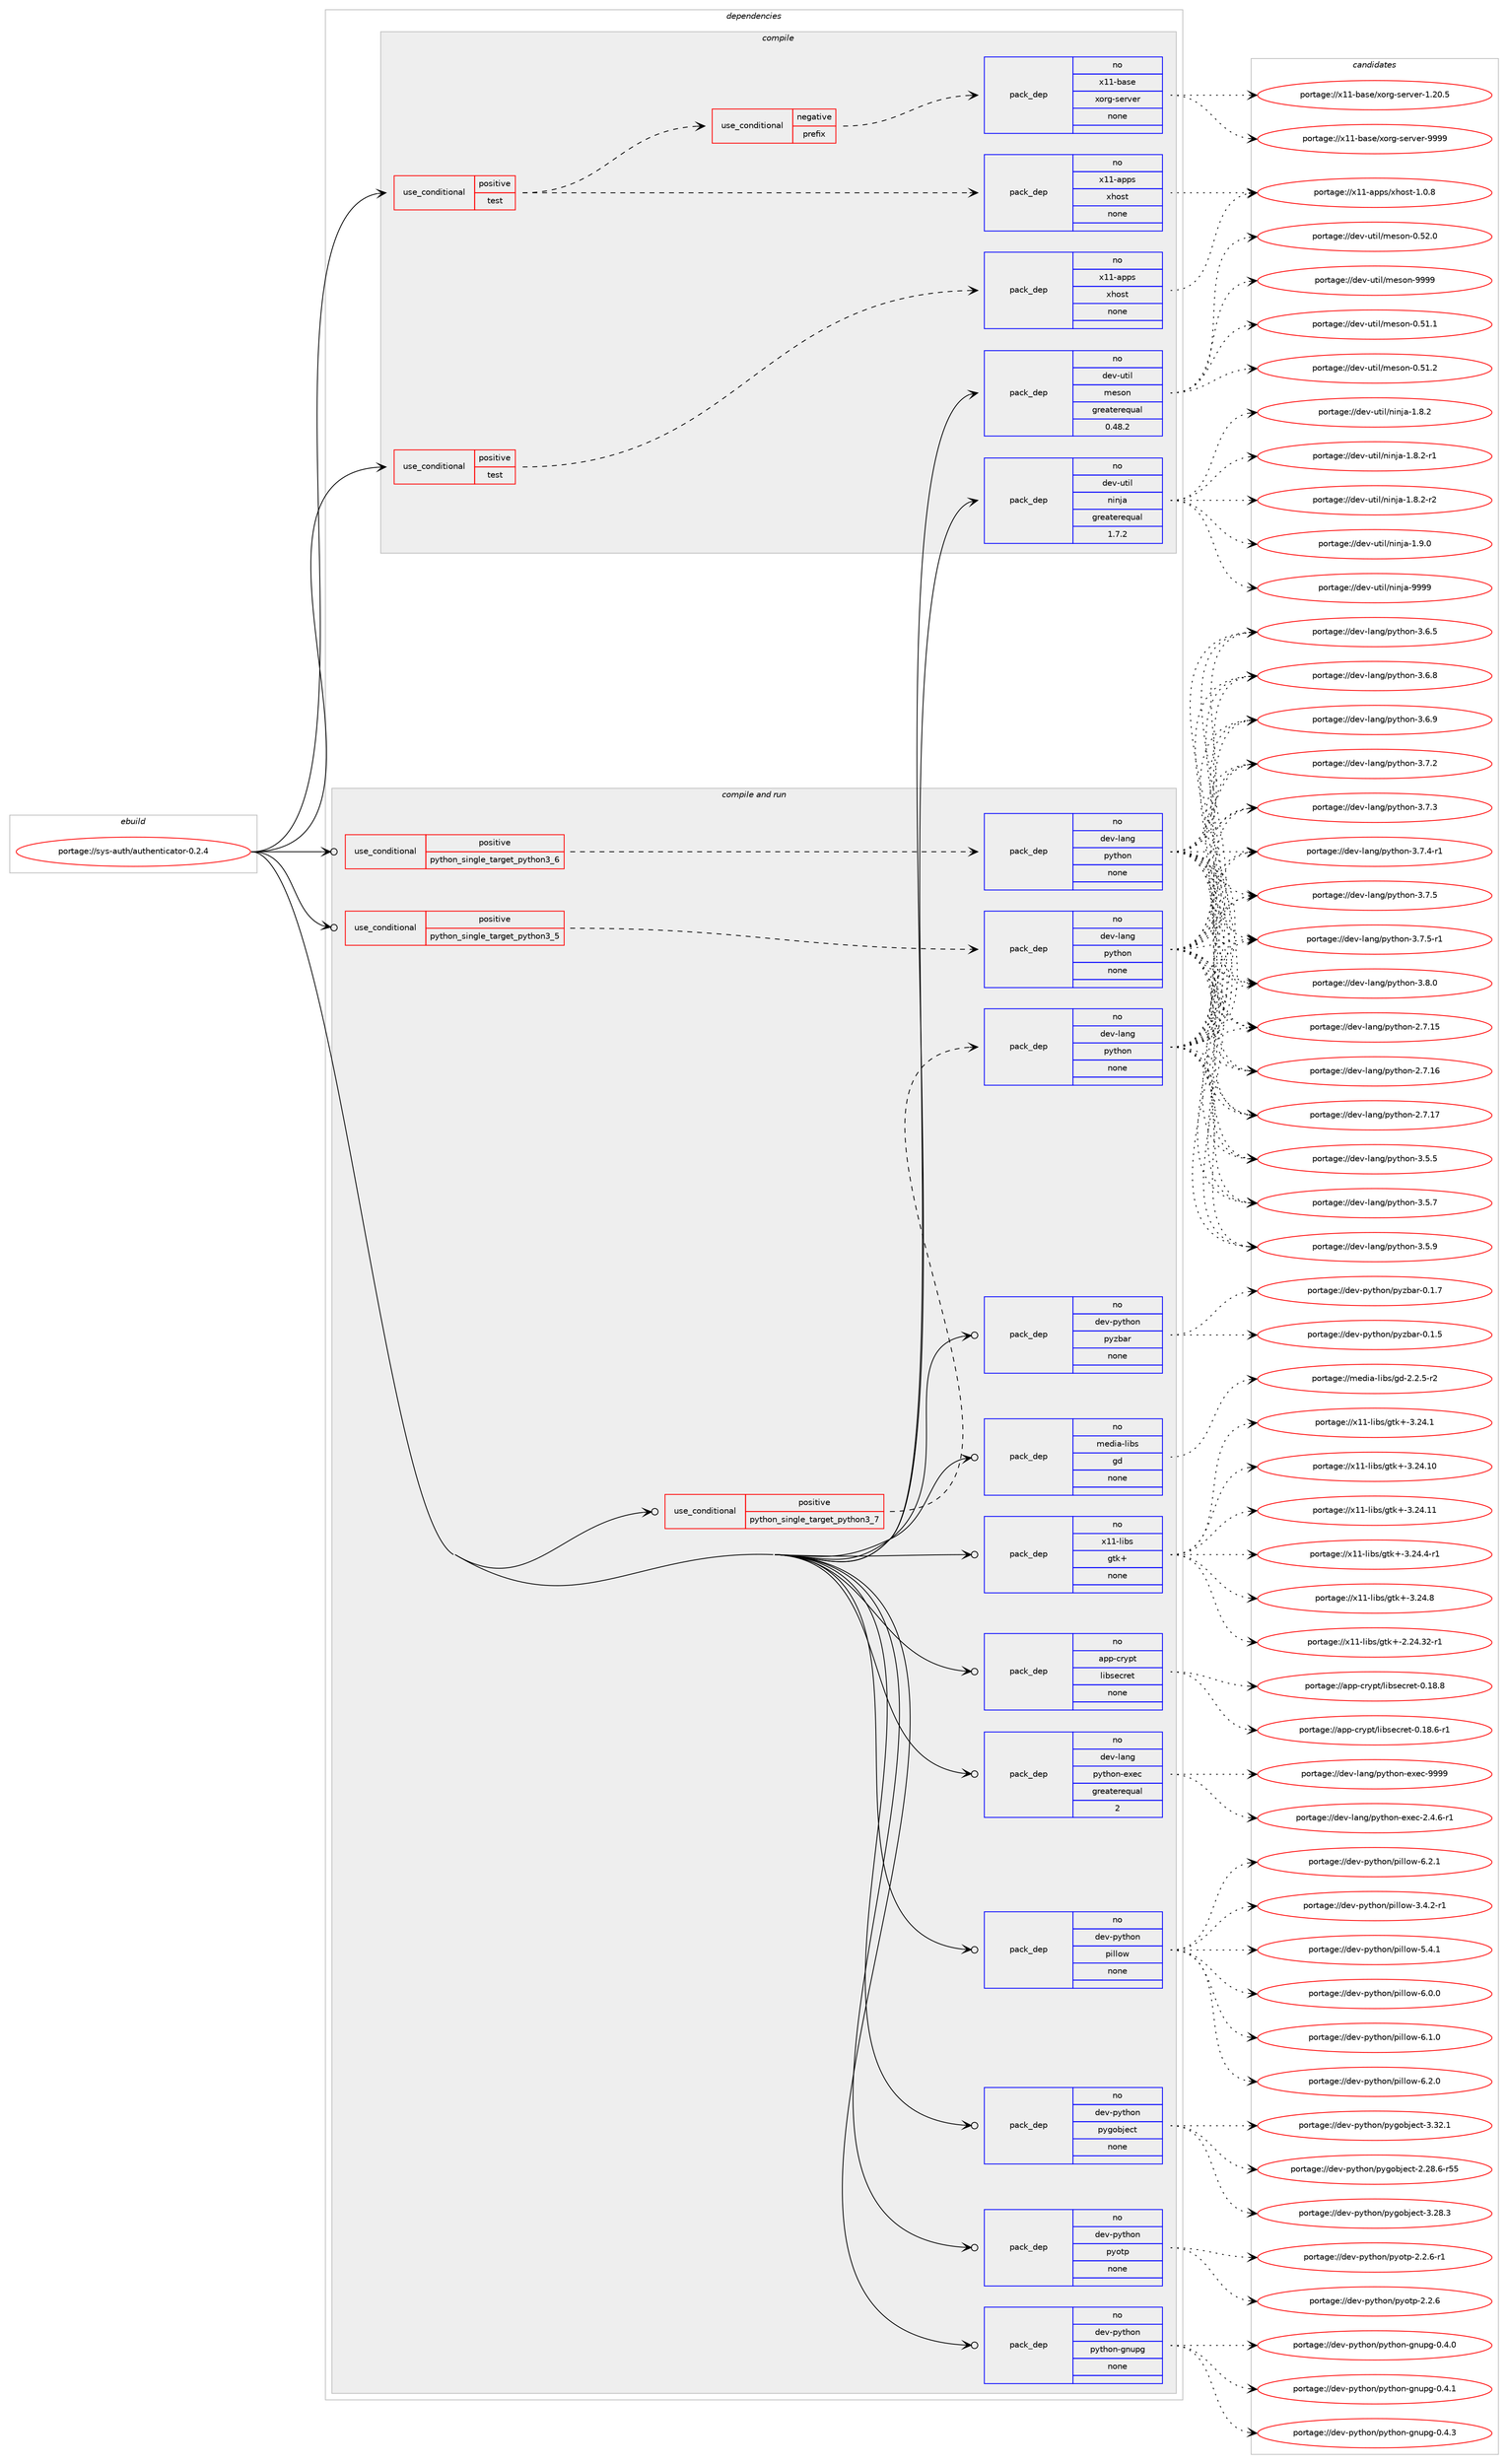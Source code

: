 digraph prolog {

# *************
# Graph options
# *************

newrank=true;
concentrate=true;
compound=true;
graph [rankdir=LR,fontname=Helvetica,fontsize=10,ranksep=1.5];#, ranksep=2.5, nodesep=0.2];
edge  [arrowhead=vee];
node  [fontname=Helvetica,fontsize=10];

# **********
# The ebuild
# **********

subgraph cluster_leftcol {
color=gray;
rank=same;
label=<<i>ebuild</i>>;
id [label="portage://sys-auth/authenticator-0.2.4", color=red, width=4, href="../sys-auth/authenticator-0.2.4.svg"];
}

# ****************
# The dependencies
# ****************

subgraph cluster_midcol {
color=gray;
label=<<i>dependencies</i>>;
subgraph cluster_compile {
fillcolor="#eeeeee";
style=filled;
label=<<i>compile</i>>;
subgraph cond100356 {
dependency412276 [label=<<TABLE BORDER="0" CELLBORDER="1" CELLSPACING="0" CELLPADDING="4"><TR><TD ROWSPAN="3" CELLPADDING="10">use_conditional</TD></TR><TR><TD>positive</TD></TR><TR><TD>test</TD></TR></TABLE>>, shape=none, color=red];
subgraph cond100357 {
dependency412277 [label=<<TABLE BORDER="0" CELLBORDER="1" CELLSPACING="0" CELLPADDING="4"><TR><TD ROWSPAN="3" CELLPADDING="10">use_conditional</TD></TR><TR><TD>negative</TD></TR><TR><TD>prefix</TD></TR></TABLE>>, shape=none, color=red];
subgraph pack305037 {
dependency412278 [label=<<TABLE BORDER="0" CELLBORDER="1" CELLSPACING="0" CELLPADDING="4" WIDTH="220"><TR><TD ROWSPAN="6" CELLPADDING="30">pack_dep</TD></TR><TR><TD WIDTH="110">no</TD></TR><TR><TD>x11-base</TD></TR><TR><TD>xorg-server</TD></TR><TR><TD>none</TD></TR><TR><TD></TD></TR></TABLE>>, shape=none, color=blue];
}
dependency412277:e -> dependency412278:w [weight=20,style="dashed",arrowhead="vee"];
}
dependency412276:e -> dependency412277:w [weight=20,style="dashed",arrowhead="vee"];
subgraph pack305038 {
dependency412279 [label=<<TABLE BORDER="0" CELLBORDER="1" CELLSPACING="0" CELLPADDING="4" WIDTH="220"><TR><TD ROWSPAN="6" CELLPADDING="30">pack_dep</TD></TR><TR><TD WIDTH="110">no</TD></TR><TR><TD>x11-apps</TD></TR><TR><TD>xhost</TD></TR><TR><TD>none</TD></TR><TR><TD></TD></TR></TABLE>>, shape=none, color=blue];
}
dependency412276:e -> dependency412279:w [weight=20,style="dashed",arrowhead="vee"];
}
id:e -> dependency412276:w [weight=20,style="solid",arrowhead="vee"];
subgraph cond100358 {
dependency412280 [label=<<TABLE BORDER="0" CELLBORDER="1" CELLSPACING="0" CELLPADDING="4"><TR><TD ROWSPAN="3" CELLPADDING="10">use_conditional</TD></TR><TR><TD>positive</TD></TR><TR><TD>test</TD></TR></TABLE>>, shape=none, color=red];
subgraph pack305039 {
dependency412281 [label=<<TABLE BORDER="0" CELLBORDER="1" CELLSPACING="0" CELLPADDING="4" WIDTH="220"><TR><TD ROWSPAN="6" CELLPADDING="30">pack_dep</TD></TR><TR><TD WIDTH="110">no</TD></TR><TR><TD>x11-apps</TD></TR><TR><TD>xhost</TD></TR><TR><TD>none</TD></TR><TR><TD></TD></TR></TABLE>>, shape=none, color=blue];
}
dependency412280:e -> dependency412281:w [weight=20,style="dashed",arrowhead="vee"];
}
id:e -> dependency412280:w [weight=20,style="solid",arrowhead="vee"];
subgraph pack305040 {
dependency412282 [label=<<TABLE BORDER="0" CELLBORDER="1" CELLSPACING="0" CELLPADDING="4" WIDTH="220"><TR><TD ROWSPAN="6" CELLPADDING="30">pack_dep</TD></TR><TR><TD WIDTH="110">no</TD></TR><TR><TD>dev-util</TD></TR><TR><TD>meson</TD></TR><TR><TD>greaterequal</TD></TR><TR><TD>0.48.2</TD></TR></TABLE>>, shape=none, color=blue];
}
id:e -> dependency412282:w [weight=20,style="solid",arrowhead="vee"];
subgraph pack305041 {
dependency412283 [label=<<TABLE BORDER="0" CELLBORDER="1" CELLSPACING="0" CELLPADDING="4" WIDTH="220"><TR><TD ROWSPAN="6" CELLPADDING="30">pack_dep</TD></TR><TR><TD WIDTH="110">no</TD></TR><TR><TD>dev-util</TD></TR><TR><TD>ninja</TD></TR><TR><TD>greaterequal</TD></TR><TR><TD>1.7.2</TD></TR></TABLE>>, shape=none, color=blue];
}
id:e -> dependency412283:w [weight=20,style="solid",arrowhead="vee"];
}
subgraph cluster_compileandrun {
fillcolor="#eeeeee";
style=filled;
label=<<i>compile and run</i>>;
subgraph cond100359 {
dependency412284 [label=<<TABLE BORDER="0" CELLBORDER="1" CELLSPACING="0" CELLPADDING="4"><TR><TD ROWSPAN="3" CELLPADDING="10">use_conditional</TD></TR><TR><TD>positive</TD></TR><TR><TD>python_single_target_python3_5</TD></TR></TABLE>>, shape=none, color=red];
subgraph pack305042 {
dependency412285 [label=<<TABLE BORDER="0" CELLBORDER="1" CELLSPACING="0" CELLPADDING="4" WIDTH="220"><TR><TD ROWSPAN="6" CELLPADDING="30">pack_dep</TD></TR><TR><TD WIDTH="110">no</TD></TR><TR><TD>dev-lang</TD></TR><TR><TD>python</TD></TR><TR><TD>none</TD></TR><TR><TD></TD></TR></TABLE>>, shape=none, color=blue];
}
dependency412284:e -> dependency412285:w [weight=20,style="dashed",arrowhead="vee"];
}
id:e -> dependency412284:w [weight=20,style="solid",arrowhead="odotvee"];
subgraph cond100360 {
dependency412286 [label=<<TABLE BORDER="0" CELLBORDER="1" CELLSPACING="0" CELLPADDING="4"><TR><TD ROWSPAN="3" CELLPADDING="10">use_conditional</TD></TR><TR><TD>positive</TD></TR><TR><TD>python_single_target_python3_6</TD></TR></TABLE>>, shape=none, color=red];
subgraph pack305043 {
dependency412287 [label=<<TABLE BORDER="0" CELLBORDER="1" CELLSPACING="0" CELLPADDING="4" WIDTH="220"><TR><TD ROWSPAN="6" CELLPADDING="30">pack_dep</TD></TR><TR><TD WIDTH="110">no</TD></TR><TR><TD>dev-lang</TD></TR><TR><TD>python</TD></TR><TR><TD>none</TD></TR><TR><TD></TD></TR></TABLE>>, shape=none, color=blue];
}
dependency412286:e -> dependency412287:w [weight=20,style="dashed",arrowhead="vee"];
}
id:e -> dependency412286:w [weight=20,style="solid",arrowhead="odotvee"];
subgraph cond100361 {
dependency412288 [label=<<TABLE BORDER="0" CELLBORDER="1" CELLSPACING="0" CELLPADDING="4"><TR><TD ROWSPAN="3" CELLPADDING="10">use_conditional</TD></TR><TR><TD>positive</TD></TR><TR><TD>python_single_target_python3_7</TD></TR></TABLE>>, shape=none, color=red];
subgraph pack305044 {
dependency412289 [label=<<TABLE BORDER="0" CELLBORDER="1" CELLSPACING="0" CELLPADDING="4" WIDTH="220"><TR><TD ROWSPAN="6" CELLPADDING="30">pack_dep</TD></TR><TR><TD WIDTH="110">no</TD></TR><TR><TD>dev-lang</TD></TR><TR><TD>python</TD></TR><TR><TD>none</TD></TR><TR><TD></TD></TR></TABLE>>, shape=none, color=blue];
}
dependency412288:e -> dependency412289:w [weight=20,style="dashed",arrowhead="vee"];
}
id:e -> dependency412288:w [weight=20,style="solid",arrowhead="odotvee"];
subgraph pack305045 {
dependency412290 [label=<<TABLE BORDER="0" CELLBORDER="1" CELLSPACING="0" CELLPADDING="4" WIDTH="220"><TR><TD ROWSPAN="6" CELLPADDING="30">pack_dep</TD></TR><TR><TD WIDTH="110">no</TD></TR><TR><TD>app-crypt</TD></TR><TR><TD>libsecret</TD></TR><TR><TD>none</TD></TR><TR><TD></TD></TR></TABLE>>, shape=none, color=blue];
}
id:e -> dependency412290:w [weight=20,style="solid",arrowhead="odotvee"];
subgraph pack305046 {
dependency412291 [label=<<TABLE BORDER="0" CELLBORDER="1" CELLSPACING="0" CELLPADDING="4" WIDTH="220"><TR><TD ROWSPAN="6" CELLPADDING="30">pack_dep</TD></TR><TR><TD WIDTH="110">no</TD></TR><TR><TD>dev-lang</TD></TR><TR><TD>python-exec</TD></TR><TR><TD>greaterequal</TD></TR><TR><TD>2</TD></TR></TABLE>>, shape=none, color=blue];
}
id:e -> dependency412291:w [weight=20,style="solid",arrowhead="odotvee"];
subgraph pack305047 {
dependency412292 [label=<<TABLE BORDER="0" CELLBORDER="1" CELLSPACING="0" CELLPADDING="4" WIDTH="220"><TR><TD ROWSPAN="6" CELLPADDING="30">pack_dep</TD></TR><TR><TD WIDTH="110">no</TD></TR><TR><TD>dev-python</TD></TR><TR><TD>pillow</TD></TR><TR><TD>none</TD></TR><TR><TD></TD></TR></TABLE>>, shape=none, color=blue];
}
id:e -> dependency412292:w [weight=20,style="solid",arrowhead="odotvee"];
subgraph pack305048 {
dependency412293 [label=<<TABLE BORDER="0" CELLBORDER="1" CELLSPACING="0" CELLPADDING="4" WIDTH="220"><TR><TD ROWSPAN="6" CELLPADDING="30">pack_dep</TD></TR><TR><TD WIDTH="110">no</TD></TR><TR><TD>dev-python</TD></TR><TR><TD>pygobject</TD></TR><TR><TD>none</TD></TR><TR><TD></TD></TR></TABLE>>, shape=none, color=blue];
}
id:e -> dependency412293:w [weight=20,style="solid",arrowhead="odotvee"];
subgraph pack305049 {
dependency412294 [label=<<TABLE BORDER="0" CELLBORDER="1" CELLSPACING="0" CELLPADDING="4" WIDTH="220"><TR><TD ROWSPAN="6" CELLPADDING="30">pack_dep</TD></TR><TR><TD WIDTH="110">no</TD></TR><TR><TD>dev-python</TD></TR><TR><TD>pyotp</TD></TR><TR><TD>none</TD></TR><TR><TD></TD></TR></TABLE>>, shape=none, color=blue];
}
id:e -> dependency412294:w [weight=20,style="solid",arrowhead="odotvee"];
subgraph pack305050 {
dependency412295 [label=<<TABLE BORDER="0" CELLBORDER="1" CELLSPACING="0" CELLPADDING="4" WIDTH="220"><TR><TD ROWSPAN="6" CELLPADDING="30">pack_dep</TD></TR><TR><TD WIDTH="110">no</TD></TR><TR><TD>dev-python</TD></TR><TR><TD>python-gnupg</TD></TR><TR><TD>none</TD></TR><TR><TD></TD></TR></TABLE>>, shape=none, color=blue];
}
id:e -> dependency412295:w [weight=20,style="solid",arrowhead="odotvee"];
subgraph pack305051 {
dependency412296 [label=<<TABLE BORDER="0" CELLBORDER="1" CELLSPACING="0" CELLPADDING="4" WIDTH="220"><TR><TD ROWSPAN="6" CELLPADDING="30">pack_dep</TD></TR><TR><TD WIDTH="110">no</TD></TR><TR><TD>dev-python</TD></TR><TR><TD>pyzbar</TD></TR><TR><TD>none</TD></TR><TR><TD></TD></TR></TABLE>>, shape=none, color=blue];
}
id:e -> dependency412296:w [weight=20,style="solid",arrowhead="odotvee"];
subgraph pack305052 {
dependency412297 [label=<<TABLE BORDER="0" CELLBORDER="1" CELLSPACING="0" CELLPADDING="4" WIDTH="220"><TR><TD ROWSPAN="6" CELLPADDING="30">pack_dep</TD></TR><TR><TD WIDTH="110">no</TD></TR><TR><TD>media-libs</TD></TR><TR><TD>gd</TD></TR><TR><TD>none</TD></TR><TR><TD></TD></TR></TABLE>>, shape=none, color=blue];
}
id:e -> dependency412297:w [weight=20,style="solid",arrowhead="odotvee"];
subgraph pack305053 {
dependency412298 [label=<<TABLE BORDER="0" CELLBORDER="1" CELLSPACING="0" CELLPADDING="4" WIDTH="220"><TR><TD ROWSPAN="6" CELLPADDING="30">pack_dep</TD></TR><TR><TD WIDTH="110">no</TD></TR><TR><TD>x11-libs</TD></TR><TR><TD>gtk+</TD></TR><TR><TD>none</TD></TR><TR><TD></TD></TR></TABLE>>, shape=none, color=blue];
}
id:e -> dependency412298:w [weight=20,style="solid",arrowhead="odotvee"];
}
subgraph cluster_run {
fillcolor="#eeeeee";
style=filled;
label=<<i>run</i>>;
}
}

# **************
# The candidates
# **************

subgraph cluster_choices {
rank=same;
color=gray;
label=<<i>candidates</i>>;

subgraph choice305037 {
color=black;
nodesep=1;
choiceportage1204949459897115101471201111141034511510111411810111445494650484653 [label="portage://x11-base/xorg-server-1.20.5", color=red, width=4,href="../x11-base/xorg-server-1.20.5.svg"];
choiceportage120494945989711510147120111114103451151011141181011144557575757 [label="portage://x11-base/xorg-server-9999", color=red, width=4,href="../x11-base/xorg-server-9999.svg"];
dependency412278:e -> choiceportage1204949459897115101471201111141034511510111411810111445494650484653:w [style=dotted,weight="100"];
dependency412278:e -> choiceportage120494945989711510147120111114103451151011141181011144557575757:w [style=dotted,weight="100"];
}
subgraph choice305038 {
color=black;
nodesep=1;
choiceportage1204949459711211211547120104111115116454946484656 [label="portage://x11-apps/xhost-1.0.8", color=red, width=4,href="../x11-apps/xhost-1.0.8.svg"];
dependency412279:e -> choiceportage1204949459711211211547120104111115116454946484656:w [style=dotted,weight="100"];
}
subgraph choice305039 {
color=black;
nodesep=1;
choiceportage1204949459711211211547120104111115116454946484656 [label="portage://x11-apps/xhost-1.0.8", color=red, width=4,href="../x11-apps/xhost-1.0.8.svg"];
dependency412281:e -> choiceportage1204949459711211211547120104111115116454946484656:w [style=dotted,weight="100"];
}
subgraph choice305040 {
color=black;
nodesep=1;
choiceportage100101118451171161051084710910111511111045484653494649 [label="portage://dev-util/meson-0.51.1", color=red, width=4,href="../dev-util/meson-0.51.1.svg"];
choiceportage100101118451171161051084710910111511111045484653494650 [label="portage://dev-util/meson-0.51.2", color=red, width=4,href="../dev-util/meson-0.51.2.svg"];
choiceportage100101118451171161051084710910111511111045484653504648 [label="portage://dev-util/meson-0.52.0", color=red, width=4,href="../dev-util/meson-0.52.0.svg"];
choiceportage10010111845117116105108471091011151111104557575757 [label="portage://dev-util/meson-9999", color=red, width=4,href="../dev-util/meson-9999.svg"];
dependency412282:e -> choiceportage100101118451171161051084710910111511111045484653494649:w [style=dotted,weight="100"];
dependency412282:e -> choiceportage100101118451171161051084710910111511111045484653494650:w [style=dotted,weight="100"];
dependency412282:e -> choiceportage100101118451171161051084710910111511111045484653504648:w [style=dotted,weight="100"];
dependency412282:e -> choiceportage10010111845117116105108471091011151111104557575757:w [style=dotted,weight="100"];
}
subgraph choice305041 {
color=black;
nodesep=1;
choiceportage100101118451171161051084711010511010697454946564650 [label="portage://dev-util/ninja-1.8.2", color=red, width=4,href="../dev-util/ninja-1.8.2.svg"];
choiceportage1001011184511711610510847110105110106974549465646504511449 [label="portage://dev-util/ninja-1.8.2-r1", color=red, width=4,href="../dev-util/ninja-1.8.2-r1.svg"];
choiceportage1001011184511711610510847110105110106974549465646504511450 [label="portage://dev-util/ninja-1.8.2-r2", color=red, width=4,href="../dev-util/ninja-1.8.2-r2.svg"];
choiceportage100101118451171161051084711010511010697454946574648 [label="portage://dev-util/ninja-1.9.0", color=red, width=4,href="../dev-util/ninja-1.9.0.svg"];
choiceportage1001011184511711610510847110105110106974557575757 [label="portage://dev-util/ninja-9999", color=red, width=4,href="../dev-util/ninja-9999.svg"];
dependency412283:e -> choiceportage100101118451171161051084711010511010697454946564650:w [style=dotted,weight="100"];
dependency412283:e -> choiceportage1001011184511711610510847110105110106974549465646504511449:w [style=dotted,weight="100"];
dependency412283:e -> choiceportage1001011184511711610510847110105110106974549465646504511450:w [style=dotted,weight="100"];
dependency412283:e -> choiceportage100101118451171161051084711010511010697454946574648:w [style=dotted,weight="100"];
dependency412283:e -> choiceportage1001011184511711610510847110105110106974557575757:w [style=dotted,weight="100"];
}
subgraph choice305042 {
color=black;
nodesep=1;
choiceportage10010111845108971101034711212111610411111045504655464953 [label="portage://dev-lang/python-2.7.15", color=red, width=4,href="../dev-lang/python-2.7.15.svg"];
choiceportage10010111845108971101034711212111610411111045504655464954 [label="portage://dev-lang/python-2.7.16", color=red, width=4,href="../dev-lang/python-2.7.16.svg"];
choiceportage10010111845108971101034711212111610411111045504655464955 [label="portage://dev-lang/python-2.7.17", color=red, width=4,href="../dev-lang/python-2.7.17.svg"];
choiceportage100101118451089711010347112121116104111110455146534653 [label="portage://dev-lang/python-3.5.5", color=red, width=4,href="../dev-lang/python-3.5.5.svg"];
choiceportage100101118451089711010347112121116104111110455146534655 [label="portage://dev-lang/python-3.5.7", color=red, width=4,href="../dev-lang/python-3.5.7.svg"];
choiceportage100101118451089711010347112121116104111110455146534657 [label="portage://dev-lang/python-3.5.9", color=red, width=4,href="../dev-lang/python-3.5.9.svg"];
choiceportage100101118451089711010347112121116104111110455146544653 [label="portage://dev-lang/python-3.6.5", color=red, width=4,href="../dev-lang/python-3.6.5.svg"];
choiceportage100101118451089711010347112121116104111110455146544656 [label="portage://dev-lang/python-3.6.8", color=red, width=4,href="../dev-lang/python-3.6.8.svg"];
choiceportage100101118451089711010347112121116104111110455146544657 [label="portage://dev-lang/python-3.6.9", color=red, width=4,href="../dev-lang/python-3.6.9.svg"];
choiceportage100101118451089711010347112121116104111110455146554650 [label="portage://dev-lang/python-3.7.2", color=red, width=4,href="../dev-lang/python-3.7.2.svg"];
choiceportage100101118451089711010347112121116104111110455146554651 [label="portage://dev-lang/python-3.7.3", color=red, width=4,href="../dev-lang/python-3.7.3.svg"];
choiceportage1001011184510897110103471121211161041111104551465546524511449 [label="portage://dev-lang/python-3.7.4-r1", color=red, width=4,href="../dev-lang/python-3.7.4-r1.svg"];
choiceportage100101118451089711010347112121116104111110455146554653 [label="portage://dev-lang/python-3.7.5", color=red, width=4,href="../dev-lang/python-3.7.5.svg"];
choiceportage1001011184510897110103471121211161041111104551465546534511449 [label="portage://dev-lang/python-3.7.5-r1", color=red, width=4,href="../dev-lang/python-3.7.5-r1.svg"];
choiceportage100101118451089711010347112121116104111110455146564648 [label="portage://dev-lang/python-3.8.0", color=red, width=4,href="../dev-lang/python-3.8.0.svg"];
dependency412285:e -> choiceportage10010111845108971101034711212111610411111045504655464953:w [style=dotted,weight="100"];
dependency412285:e -> choiceportage10010111845108971101034711212111610411111045504655464954:w [style=dotted,weight="100"];
dependency412285:e -> choiceportage10010111845108971101034711212111610411111045504655464955:w [style=dotted,weight="100"];
dependency412285:e -> choiceportage100101118451089711010347112121116104111110455146534653:w [style=dotted,weight="100"];
dependency412285:e -> choiceportage100101118451089711010347112121116104111110455146534655:w [style=dotted,weight="100"];
dependency412285:e -> choiceportage100101118451089711010347112121116104111110455146534657:w [style=dotted,weight="100"];
dependency412285:e -> choiceportage100101118451089711010347112121116104111110455146544653:w [style=dotted,weight="100"];
dependency412285:e -> choiceportage100101118451089711010347112121116104111110455146544656:w [style=dotted,weight="100"];
dependency412285:e -> choiceportage100101118451089711010347112121116104111110455146544657:w [style=dotted,weight="100"];
dependency412285:e -> choiceportage100101118451089711010347112121116104111110455146554650:w [style=dotted,weight="100"];
dependency412285:e -> choiceportage100101118451089711010347112121116104111110455146554651:w [style=dotted,weight="100"];
dependency412285:e -> choiceportage1001011184510897110103471121211161041111104551465546524511449:w [style=dotted,weight="100"];
dependency412285:e -> choiceportage100101118451089711010347112121116104111110455146554653:w [style=dotted,weight="100"];
dependency412285:e -> choiceportage1001011184510897110103471121211161041111104551465546534511449:w [style=dotted,weight="100"];
dependency412285:e -> choiceportage100101118451089711010347112121116104111110455146564648:w [style=dotted,weight="100"];
}
subgraph choice305043 {
color=black;
nodesep=1;
choiceportage10010111845108971101034711212111610411111045504655464953 [label="portage://dev-lang/python-2.7.15", color=red, width=4,href="../dev-lang/python-2.7.15.svg"];
choiceportage10010111845108971101034711212111610411111045504655464954 [label="portage://dev-lang/python-2.7.16", color=red, width=4,href="../dev-lang/python-2.7.16.svg"];
choiceportage10010111845108971101034711212111610411111045504655464955 [label="portage://dev-lang/python-2.7.17", color=red, width=4,href="../dev-lang/python-2.7.17.svg"];
choiceportage100101118451089711010347112121116104111110455146534653 [label="portage://dev-lang/python-3.5.5", color=red, width=4,href="../dev-lang/python-3.5.5.svg"];
choiceportage100101118451089711010347112121116104111110455146534655 [label="portage://dev-lang/python-3.5.7", color=red, width=4,href="../dev-lang/python-3.5.7.svg"];
choiceportage100101118451089711010347112121116104111110455146534657 [label="portage://dev-lang/python-3.5.9", color=red, width=4,href="../dev-lang/python-3.5.9.svg"];
choiceportage100101118451089711010347112121116104111110455146544653 [label="portage://dev-lang/python-3.6.5", color=red, width=4,href="../dev-lang/python-3.6.5.svg"];
choiceportage100101118451089711010347112121116104111110455146544656 [label="portage://dev-lang/python-3.6.8", color=red, width=4,href="../dev-lang/python-3.6.8.svg"];
choiceportage100101118451089711010347112121116104111110455146544657 [label="portage://dev-lang/python-3.6.9", color=red, width=4,href="../dev-lang/python-3.6.9.svg"];
choiceportage100101118451089711010347112121116104111110455146554650 [label="portage://dev-lang/python-3.7.2", color=red, width=4,href="../dev-lang/python-3.7.2.svg"];
choiceportage100101118451089711010347112121116104111110455146554651 [label="portage://dev-lang/python-3.7.3", color=red, width=4,href="../dev-lang/python-3.7.3.svg"];
choiceportage1001011184510897110103471121211161041111104551465546524511449 [label="portage://dev-lang/python-3.7.4-r1", color=red, width=4,href="../dev-lang/python-3.7.4-r1.svg"];
choiceportage100101118451089711010347112121116104111110455146554653 [label="portage://dev-lang/python-3.7.5", color=red, width=4,href="../dev-lang/python-3.7.5.svg"];
choiceportage1001011184510897110103471121211161041111104551465546534511449 [label="portage://dev-lang/python-3.7.5-r1", color=red, width=4,href="../dev-lang/python-3.7.5-r1.svg"];
choiceportage100101118451089711010347112121116104111110455146564648 [label="portage://dev-lang/python-3.8.0", color=red, width=4,href="../dev-lang/python-3.8.0.svg"];
dependency412287:e -> choiceportage10010111845108971101034711212111610411111045504655464953:w [style=dotted,weight="100"];
dependency412287:e -> choiceportage10010111845108971101034711212111610411111045504655464954:w [style=dotted,weight="100"];
dependency412287:e -> choiceportage10010111845108971101034711212111610411111045504655464955:w [style=dotted,weight="100"];
dependency412287:e -> choiceportage100101118451089711010347112121116104111110455146534653:w [style=dotted,weight="100"];
dependency412287:e -> choiceportage100101118451089711010347112121116104111110455146534655:w [style=dotted,weight="100"];
dependency412287:e -> choiceportage100101118451089711010347112121116104111110455146534657:w [style=dotted,weight="100"];
dependency412287:e -> choiceportage100101118451089711010347112121116104111110455146544653:w [style=dotted,weight="100"];
dependency412287:e -> choiceportage100101118451089711010347112121116104111110455146544656:w [style=dotted,weight="100"];
dependency412287:e -> choiceportage100101118451089711010347112121116104111110455146544657:w [style=dotted,weight="100"];
dependency412287:e -> choiceportage100101118451089711010347112121116104111110455146554650:w [style=dotted,weight="100"];
dependency412287:e -> choiceportage100101118451089711010347112121116104111110455146554651:w [style=dotted,weight="100"];
dependency412287:e -> choiceportage1001011184510897110103471121211161041111104551465546524511449:w [style=dotted,weight="100"];
dependency412287:e -> choiceportage100101118451089711010347112121116104111110455146554653:w [style=dotted,weight="100"];
dependency412287:e -> choiceportage1001011184510897110103471121211161041111104551465546534511449:w [style=dotted,weight="100"];
dependency412287:e -> choiceportage100101118451089711010347112121116104111110455146564648:w [style=dotted,weight="100"];
}
subgraph choice305044 {
color=black;
nodesep=1;
choiceportage10010111845108971101034711212111610411111045504655464953 [label="portage://dev-lang/python-2.7.15", color=red, width=4,href="../dev-lang/python-2.7.15.svg"];
choiceportage10010111845108971101034711212111610411111045504655464954 [label="portage://dev-lang/python-2.7.16", color=red, width=4,href="../dev-lang/python-2.7.16.svg"];
choiceportage10010111845108971101034711212111610411111045504655464955 [label="portage://dev-lang/python-2.7.17", color=red, width=4,href="../dev-lang/python-2.7.17.svg"];
choiceportage100101118451089711010347112121116104111110455146534653 [label="portage://dev-lang/python-3.5.5", color=red, width=4,href="../dev-lang/python-3.5.5.svg"];
choiceportage100101118451089711010347112121116104111110455146534655 [label="portage://dev-lang/python-3.5.7", color=red, width=4,href="../dev-lang/python-3.5.7.svg"];
choiceportage100101118451089711010347112121116104111110455146534657 [label="portage://dev-lang/python-3.5.9", color=red, width=4,href="../dev-lang/python-3.5.9.svg"];
choiceportage100101118451089711010347112121116104111110455146544653 [label="portage://dev-lang/python-3.6.5", color=red, width=4,href="../dev-lang/python-3.6.5.svg"];
choiceportage100101118451089711010347112121116104111110455146544656 [label="portage://dev-lang/python-3.6.8", color=red, width=4,href="../dev-lang/python-3.6.8.svg"];
choiceportage100101118451089711010347112121116104111110455146544657 [label="portage://dev-lang/python-3.6.9", color=red, width=4,href="../dev-lang/python-3.6.9.svg"];
choiceportage100101118451089711010347112121116104111110455146554650 [label="portage://dev-lang/python-3.7.2", color=red, width=4,href="../dev-lang/python-3.7.2.svg"];
choiceportage100101118451089711010347112121116104111110455146554651 [label="portage://dev-lang/python-3.7.3", color=red, width=4,href="../dev-lang/python-3.7.3.svg"];
choiceportage1001011184510897110103471121211161041111104551465546524511449 [label="portage://dev-lang/python-3.7.4-r1", color=red, width=4,href="../dev-lang/python-3.7.4-r1.svg"];
choiceportage100101118451089711010347112121116104111110455146554653 [label="portage://dev-lang/python-3.7.5", color=red, width=4,href="../dev-lang/python-3.7.5.svg"];
choiceportage1001011184510897110103471121211161041111104551465546534511449 [label="portage://dev-lang/python-3.7.5-r1", color=red, width=4,href="../dev-lang/python-3.7.5-r1.svg"];
choiceportage100101118451089711010347112121116104111110455146564648 [label="portage://dev-lang/python-3.8.0", color=red, width=4,href="../dev-lang/python-3.8.0.svg"];
dependency412289:e -> choiceportage10010111845108971101034711212111610411111045504655464953:w [style=dotted,weight="100"];
dependency412289:e -> choiceportage10010111845108971101034711212111610411111045504655464954:w [style=dotted,weight="100"];
dependency412289:e -> choiceportage10010111845108971101034711212111610411111045504655464955:w [style=dotted,weight="100"];
dependency412289:e -> choiceportage100101118451089711010347112121116104111110455146534653:w [style=dotted,weight="100"];
dependency412289:e -> choiceportage100101118451089711010347112121116104111110455146534655:w [style=dotted,weight="100"];
dependency412289:e -> choiceportage100101118451089711010347112121116104111110455146534657:w [style=dotted,weight="100"];
dependency412289:e -> choiceportage100101118451089711010347112121116104111110455146544653:w [style=dotted,weight="100"];
dependency412289:e -> choiceportage100101118451089711010347112121116104111110455146544656:w [style=dotted,weight="100"];
dependency412289:e -> choiceportage100101118451089711010347112121116104111110455146544657:w [style=dotted,weight="100"];
dependency412289:e -> choiceportage100101118451089711010347112121116104111110455146554650:w [style=dotted,weight="100"];
dependency412289:e -> choiceportage100101118451089711010347112121116104111110455146554651:w [style=dotted,weight="100"];
dependency412289:e -> choiceportage1001011184510897110103471121211161041111104551465546524511449:w [style=dotted,weight="100"];
dependency412289:e -> choiceportage100101118451089711010347112121116104111110455146554653:w [style=dotted,weight="100"];
dependency412289:e -> choiceportage1001011184510897110103471121211161041111104551465546534511449:w [style=dotted,weight="100"];
dependency412289:e -> choiceportage100101118451089711010347112121116104111110455146564648:w [style=dotted,weight="100"];
}
subgraph choice305045 {
color=black;
nodesep=1;
choiceportage971121124599114121112116471081059811510199114101116454846495646544511449 [label="portage://app-crypt/libsecret-0.18.6-r1", color=red, width=4,href="../app-crypt/libsecret-0.18.6-r1.svg"];
choiceportage97112112459911412111211647108105981151019911410111645484649564656 [label="portage://app-crypt/libsecret-0.18.8", color=red, width=4,href="../app-crypt/libsecret-0.18.8.svg"];
dependency412290:e -> choiceportage971121124599114121112116471081059811510199114101116454846495646544511449:w [style=dotted,weight="100"];
dependency412290:e -> choiceportage97112112459911412111211647108105981151019911410111645484649564656:w [style=dotted,weight="100"];
}
subgraph choice305046 {
color=black;
nodesep=1;
choiceportage10010111845108971101034711212111610411111045101120101994550465246544511449 [label="portage://dev-lang/python-exec-2.4.6-r1", color=red, width=4,href="../dev-lang/python-exec-2.4.6-r1.svg"];
choiceportage10010111845108971101034711212111610411111045101120101994557575757 [label="portage://dev-lang/python-exec-9999", color=red, width=4,href="../dev-lang/python-exec-9999.svg"];
dependency412291:e -> choiceportage10010111845108971101034711212111610411111045101120101994550465246544511449:w [style=dotted,weight="100"];
dependency412291:e -> choiceportage10010111845108971101034711212111610411111045101120101994557575757:w [style=dotted,weight="100"];
}
subgraph choice305047 {
color=black;
nodesep=1;
choiceportage10010111845112121116104111110471121051081081111194551465246504511449 [label="portage://dev-python/pillow-3.4.2-r1", color=red, width=4,href="../dev-python/pillow-3.4.2-r1.svg"];
choiceportage1001011184511212111610411111047112105108108111119455346524649 [label="portage://dev-python/pillow-5.4.1", color=red, width=4,href="../dev-python/pillow-5.4.1.svg"];
choiceportage1001011184511212111610411111047112105108108111119455446484648 [label="portage://dev-python/pillow-6.0.0", color=red, width=4,href="../dev-python/pillow-6.0.0.svg"];
choiceportage1001011184511212111610411111047112105108108111119455446494648 [label="portage://dev-python/pillow-6.1.0", color=red, width=4,href="../dev-python/pillow-6.1.0.svg"];
choiceportage1001011184511212111610411111047112105108108111119455446504648 [label="portage://dev-python/pillow-6.2.0", color=red, width=4,href="../dev-python/pillow-6.2.0.svg"];
choiceportage1001011184511212111610411111047112105108108111119455446504649 [label="portage://dev-python/pillow-6.2.1", color=red, width=4,href="../dev-python/pillow-6.2.1.svg"];
dependency412292:e -> choiceportage10010111845112121116104111110471121051081081111194551465246504511449:w [style=dotted,weight="100"];
dependency412292:e -> choiceportage1001011184511212111610411111047112105108108111119455346524649:w [style=dotted,weight="100"];
dependency412292:e -> choiceportage1001011184511212111610411111047112105108108111119455446484648:w [style=dotted,weight="100"];
dependency412292:e -> choiceportage1001011184511212111610411111047112105108108111119455446494648:w [style=dotted,weight="100"];
dependency412292:e -> choiceportage1001011184511212111610411111047112105108108111119455446504648:w [style=dotted,weight="100"];
dependency412292:e -> choiceportage1001011184511212111610411111047112105108108111119455446504649:w [style=dotted,weight="100"];
}
subgraph choice305048 {
color=black;
nodesep=1;
choiceportage1001011184511212111610411111047112121103111981061019911645504650564654451145353 [label="portage://dev-python/pygobject-2.28.6-r55", color=red, width=4,href="../dev-python/pygobject-2.28.6-r55.svg"];
choiceportage1001011184511212111610411111047112121103111981061019911645514650564651 [label="portage://dev-python/pygobject-3.28.3", color=red, width=4,href="../dev-python/pygobject-3.28.3.svg"];
choiceportage1001011184511212111610411111047112121103111981061019911645514651504649 [label="portage://dev-python/pygobject-3.32.1", color=red, width=4,href="../dev-python/pygobject-3.32.1.svg"];
dependency412293:e -> choiceportage1001011184511212111610411111047112121103111981061019911645504650564654451145353:w [style=dotted,weight="100"];
dependency412293:e -> choiceportage1001011184511212111610411111047112121103111981061019911645514650564651:w [style=dotted,weight="100"];
dependency412293:e -> choiceportage1001011184511212111610411111047112121103111981061019911645514651504649:w [style=dotted,weight="100"];
}
subgraph choice305049 {
color=black;
nodesep=1;
choiceportage1001011184511212111610411111047112121111116112455046504654 [label="portage://dev-python/pyotp-2.2.6", color=red, width=4,href="../dev-python/pyotp-2.2.6.svg"];
choiceportage10010111845112121116104111110471121211111161124550465046544511449 [label="portage://dev-python/pyotp-2.2.6-r1", color=red, width=4,href="../dev-python/pyotp-2.2.6-r1.svg"];
dependency412294:e -> choiceportage1001011184511212111610411111047112121111116112455046504654:w [style=dotted,weight="100"];
dependency412294:e -> choiceportage10010111845112121116104111110471121211111161124550465046544511449:w [style=dotted,weight="100"];
}
subgraph choice305050 {
color=black;
nodesep=1;
choiceportage100101118451121211161041111104711212111610411111045103110117112103454846524648 [label="portage://dev-python/python-gnupg-0.4.0", color=red, width=4,href="../dev-python/python-gnupg-0.4.0.svg"];
choiceportage100101118451121211161041111104711212111610411111045103110117112103454846524649 [label="portage://dev-python/python-gnupg-0.4.1", color=red, width=4,href="../dev-python/python-gnupg-0.4.1.svg"];
choiceportage100101118451121211161041111104711212111610411111045103110117112103454846524651 [label="portage://dev-python/python-gnupg-0.4.3", color=red, width=4,href="../dev-python/python-gnupg-0.4.3.svg"];
dependency412295:e -> choiceportage100101118451121211161041111104711212111610411111045103110117112103454846524648:w [style=dotted,weight="100"];
dependency412295:e -> choiceportage100101118451121211161041111104711212111610411111045103110117112103454846524649:w [style=dotted,weight="100"];
dependency412295:e -> choiceportage100101118451121211161041111104711212111610411111045103110117112103454846524651:w [style=dotted,weight="100"];
}
subgraph choice305051 {
color=black;
nodesep=1;
choiceportage10010111845112121116104111110471121211229897114454846494653 [label="portage://dev-python/pyzbar-0.1.5", color=red, width=4,href="../dev-python/pyzbar-0.1.5.svg"];
choiceportage10010111845112121116104111110471121211229897114454846494655 [label="portage://dev-python/pyzbar-0.1.7", color=red, width=4,href="../dev-python/pyzbar-0.1.7.svg"];
dependency412296:e -> choiceportage10010111845112121116104111110471121211229897114454846494653:w [style=dotted,weight="100"];
dependency412296:e -> choiceportage10010111845112121116104111110471121211229897114454846494655:w [style=dotted,weight="100"];
}
subgraph choice305052 {
color=black;
nodesep=1;
choiceportage109101100105974510810598115471031004550465046534511450 [label="portage://media-libs/gd-2.2.5-r2", color=red, width=4,href="../media-libs/gd-2.2.5-r2.svg"];
dependency412297:e -> choiceportage109101100105974510810598115471031004550465046534511450:w [style=dotted,weight="100"];
}
subgraph choice305053 {
color=black;
nodesep=1;
choiceportage12049494510810598115471031161074345504650524651504511449 [label="portage://x11-libs/gtk+-2.24.32-r1", color=red, width=4,href="../x11-libs/gtk+-2.24.32-r1.svg"];
choiceportage12049494510810598115471031161074345514650524649 [label="portage://x11-libs/gtk+-3.24.1", color=red, width=4,href="../x11-libs/gtk+-3.24.1.svg"];
choiceportage1204949451081059811547103116107434551465052464948 [label="portage://x11-libs/gtk+-3.24.10", color=red, width=4,href="../x11-libs/gtk+-3.24.10.svg"];
choiceportage1204949451081059811547103116107434551465052464949 [label="portage://x11-libs/gtk+-3.24.11", color=red, width=4,href="../x11-libs/gtk+-3.24.11.svg"];
choiceportage120494945108105981154710311610743455146505246524511449 [label="portage://x11-libs/gtk+-3.24.4-r1", color=red, width=4,href="../x11-libs/gtk+-3.24.4-r1.svg"];
choiceportage12049494510810598115471031161074345514650524656 [label="portage://x11-libs/gtk+-3.24.8", color=red, width=4,href="../x11-libs/gtk+-3.24.8.svg"];
dependency412298:e -> choiceportage12049494510810598115471031161074345504650524651504511449:w [style=dotted,weight="100"];
dependency412298:e -> choiceportage12049494510810598115471031161074345514650524649:w [style=dotted,weight="100"];
dependency412298:e -> choiceportage1204949451081059811547103116107434551465052464948:w [style=dotted,weight="100"];
dependency412298:e -> choiceportage1204949451081059811547103116107434551465052464949:w [style=dotted,weight="100"];
dependency412298:e -> choiceportage120494945108105981154710311610743455146505246524511449:w [style=dotted,weight="100"];
dependency412298:e -> choiceportage12049494510810598115471031161074345514650524656:w [style=dotted,weight="100"];
}
}

}
